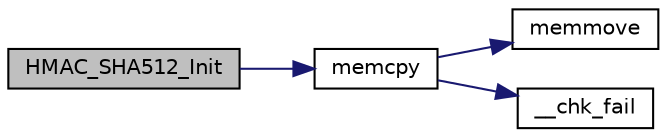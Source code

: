 digraph "HMAC_SHA512_Init"
{
  edge [fontname="Helvetica",fontsize="10",labelfontname="Helvetica",labelfontsize="10"];
  node [fontname="Helvetica",fontsize="10",shape=record];
  rankdir="LR";
  Node698 [label="HMAC_SHA512_Init",height=0.2,width=0.4,color="black", fillcolor="grey75", style="filled", fontcolor="black"];
  Node698 -> Node699 [color="midnightblue",fontsize="10",style="solid",fontname="Helvetica"];
  Node699 [label="memcpy",height=0.2,width=0.4,color="black", fillcolor="white", style="filled",URL="$d5/d9f/glibc__compat_8cpp.html#a0f46826ab0466591e136db24394923cf"];
  Node699 -> Node700 [color="midnightblue",fontsize="10",style="solid",fontname="Helvetica"];
  Node700 [label="memmove",height=0.2,width=0.4,color="black", fillcolor="white", style="filled",URL="$d5/d9f/glibc__compat_8cpp.html#a9778d49e9029dd75bc53ecbbf9f5e9a1"];
  Node699 -> Node701 [color="midnightblue",fontsize="10",style="solid",fontname="Helvetica"];
  Node701 [label="__chk_fail",height=0.2,width=0.4,color="black", fillcolor="white", style="filled",URL="$d5/d9f/glibc__compat_8cpp.html#a424ac71631da5ada2976630ff67051d1"];
}
